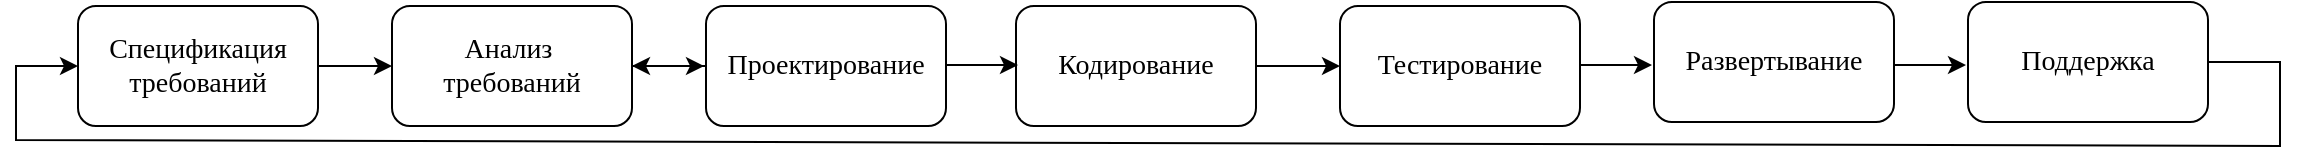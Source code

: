 <mxfile version="24.0.7" type="github">
  <diagram name="Страница — 1" id="c-Jx5fML0qCSjmiHR0Re">
    <mxGraphModel dx="1290" dy="637" grid="0" gridSize="10" guides="1" tooltips="1" connect="1" arrows="1" fold="1" page="1" pageScale="1" pageWidth="827" pageHeight="1169" math="0" shadow="0">
      <root>
        <mxCell id="0" />
        <mxCell id="1" parent="0" />
        <mxCell id="Jv3_jcBYaFqwcsqj8g1F-1" value="&lt;font style=&quot;font-size: 14px;&quot; face=&quot;Times New Roman&quot;&gt;Спецификация требований&lt;/font&gt;" style="rounded=1;whiteSpace=wrap;html=1;" vertex="1" parent="1">
          <mxGeometry x="68" y="224" width="120" height="60" as="geometry" />
        </mxCell>
        <mxCell id="Jv3_jcBYaFqwcsqj8g1F-2" value="&lt;span style=&quot;font-family: &amp;quot;Times New Roman&amp;quot;; font-size: 14px;&quot;&gt;Анализ&amp;nbsp;&lt;/span&gt;&lt;div&gt;&lt;span style=&quot;font-family: &amp;quot;Times New Roman&amp;quot;; font-size: 14px;&quot;&gt;требований&lt;/span&gt;&lt;/div&gt;" style="rounded=1;whiteSpace=wrap;html=1;" vertex="1" parent="1">
          <mxGeometry x="225" y="224" width="120" height="60" as="geometry" />
        </mxCell>
        <mxCell id="Jv3_jcBYaFqwcsqj8g1F-12" value="" style="edgeStyle=orthogonalEdgeStyle;rounded=0;orthogonalLoop=1;jettySize=auto;html=1;" edge="1" parent="1" source="Jv3_jcBYaFqwcsqj8g1F-3" target="Jv3_jcBYaFqwcsqj8g1F-2">
          <mxGeometry relative="1" as="geometry" />
        </mxCell>
        <mxCell id="Jv3_jcBYaFqwcsqj8g1F-3" value="&lt;font face=&quot;Times New Roman&quot;&gt;&lt;span style=&quot;font-size: 14px;&quot;&gt;Проектирование&lt;/span&gt;&lt;/font&gt;" style="rounded=1;whiteSpace=wrap;html=1;" vertex="1" parent="1">
          <mxGeometry x="382" y="224" width="120" height="60" as="geometry" />
        </mxCell>
        <mxCell id="Jv3_jcBYaFqwcsqj8g1F-4" value="&lt;font style=&quot;font-size: 14px;&quot; face=&quot;Times New Roman&quot;&gt;Кодирование&lt;/font&gt;" style="rounded=1;whiteSpace=wrap;html=1;" vertex="1" parent="1">
          <mxGeometry x="537" y="224" width="120" height="60" as="geometry" />
        </mxCell>
        <mxCell id="Jv3_jcBYaFqwcsqj8g1F-5" value="&lt;span style=&quot;font-family: &amp;quot;Times New Roman&amp;quot;; font-size: 14px;&quot;&gt;Тестирование&lt;/span&gt;" style="rounded=1;whiteSpace=wrap;html=1;" vertex="1" parent="1">
          <mxGeometry x="699" y="224" width="120" height="60" as="geometry" />
        </mxCell>
        <mxCell id="Jv3_jcBYaFqwcsqj8g1F-6" value="&lt;span style=&quot;font-family: &amp;quot;Times New Roman&amp;quot;; font-size: 14px;&quot;&gt;Развертывание&lt;/span&gt;" style="rounded=1;whiteSpace=wrap;html=1;" vertex="1" parent="1">
          <mxGeometry x="856" y="222" width="120" height="60" as="geometry" />
        </mxCell>
        <mxCell id="Jv3_jcBYaFqwcsqj8g1F-7" value="&lt;span style=&quot;font-family: &amp;quot;Times New Roman&amp;quot;; font-size: 14px;&quot;&gt;Поддержка&lt;/span&gt;" style="rounded=1;whiteSpace=wrap;html=1;" vertex="1" parent="1">
          <mxGeometry x="1013" y="222" width="120" height="60" as="geometry" />
        </mxCell>
        <mxCell id="Jv3_jcBYaFqwcsqj8g1F-9" value="" style="endArrow=classic;html=1;rounded=0;exitX=1;exitY=0.5;exitDx=0;exitDy=0;entryX=0;entryY=0.5;entryDx=0;entryDy=0;" edge="1" parent="1" source="Jv3_jcBYaFqwcsqj8g1F-1" target="Jv3_jcBYaFqwcsqj8g1F-2">
          <mxGeometry width="50" height="50" relative="1" as="geometry">
            <mxPoint x="496" y="517" as="sourcePoint" />
            <mxPoint x="546" y="467" as="targetPoint" />
          </mxGeometry>
        </mxCell>
        <mxCell id="Jv3_jcBYaFqwcsqj8g1F-11" value="" style="endArrow=classic;html=1;rounded=0;exitX=1;exitY=0.5;exitDx=0;exitDy=0;" edge="1" parent="1" source="Jv3_jcBYaFqwcsqj8g1F-2">
          <mxGeometry width="50" height="50" relative="1" as="geometry">
            <mxPoint x="345" y="284" as="sourcePoint" />
            <mxPoint x="381" y="254" as="targetPoint" />
          </mxGeometry>
        </mxCell>
        <mxCell id="Jv3_jcBYaFqwcsqj8g1F-13" value="" style="endArrow=classic;html=1;rounded=0;exitX=1;exitY=0.5;exitDx=0;exitDy=0;" edge="1" parent="1">
          <mxGeometry width="50" height="50" relative="1" as="geometry">
            <mxPoint x="502" y="253.5" as="sourcePoint" />
            <mxPoint x="538" y="253.5" as="targetPoint" />
          </mxGeometry>
        </mxCell>
        <mxCell id="Jv3_jcBYaFqwcsqj8g1F-15" value="" style="endArrow=classic;html=1;rounded=0;exitX=1;exitY=0.5;exitDx=0;exitDy=0;entryX=0;entryY=0.5;entryDx=0;entryDy=0;" edge="1" parent="1" source="Jv3_jcBYaFqwcsqj8g1F-4" target="Jv3_jcBYaFqwcsqj8g1F-5">
          <mxGeometry width="50" height="50" relative="1" as="geometry">
            <mxPoint x="512" y="263.5" as="sourcePoint" />
            <mxPoint x="548" y="263.5" as="targetPoint" />
          </mxGeometry>
        </mxCell>
        <mxCell id="Jv3_jcBYaFqwcsqj8g1F-16" value="" style="endArrow=classic;html=1;rounded=0;exitX=1;exitY=0.5;exitDx=0;exitDy=0;" edge="1" parent="1">
          <mxGeometry width="50" height="50" relative="1" as="geometry">
            <mxPoint x="819" y="253.5" as="sourcePoint" />
            <mxPoint x="855" y="253.5" as="targetPoint" />
          </mxGeometry>
        </mxCell>
        <mxCell id="Jv3_jcBYaFqwcsqj8g1F-17" value="" style="endArrow=classic;html=1;rounded=0;exitX=1;exitY=0.5;exitDx=0;exitDy=0;" edge="1" parent="1">
          <mxGeometry width="50" height="50" relative="1" as="geometry">
            <mxPoint x="976" y="253.5" as="sourcePoint" />
            <mxPoint x="1012" y="253.5" as="targetPoint" />
          </mxGeometry>
        </mxCell>
        <mxCell id="Jv3_jcBYaFqwcsqj8g1F-19" value="" style="endArrow=classic;html=1;rounded=0;exitX=1;exitY=0.5;exitDx=0;exitDy=0;entryX=0;entryY=0.5;entryDx=0;entryDy=0;" edge="1" parent="1" source="Jv3_jcBYaFqwcsqj8g1F-7" target="Jv3_jcBYaFqwcsqj8g1F-1">
          <mxGeometry width="50" height="50" relative="1" as="geometry">
            <mxPoint x="478" y="293.5" as="sourcePoint" />
            <mxPoint x="30" y="193" as="targetPoint" />
            <Array as="points">
              <mxPoint x="1169" y="252" />
              <mxPoint x="1169" y="294" />
              <mxPoint x="37" y="291" />
              <mxPoint x="37" y="254" />
            </Array>
          </mxGeometry>
        </mxCell>
      </root>
    </mxGraphModel>
  </diagram>
</mxfile>
